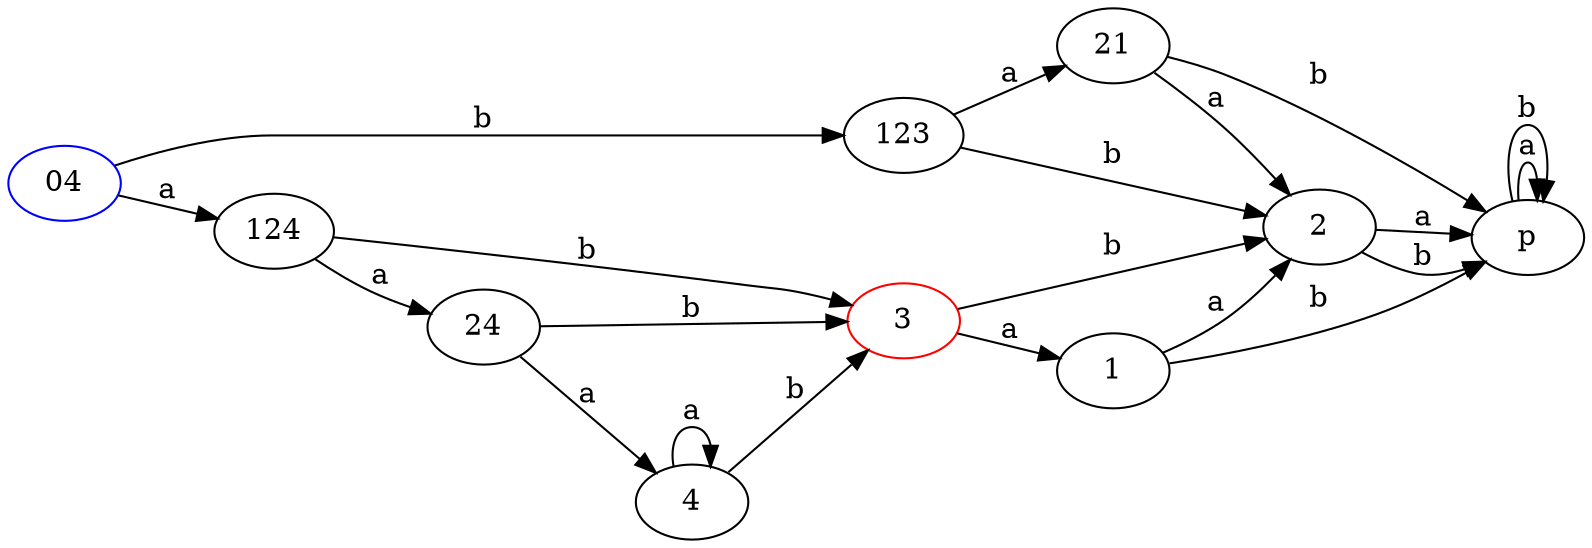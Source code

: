 digraph {
	rankdir=LR
	04 [color=blue]
	04 -> 124 [label=a]
	04 -> 123 [label=b]
	124
	124 -> 24 [label=a]
	124 -> 3 [label=b]
	123
	123 -> 21 [label=a]
	123 -> 2 [label=b]
	24
	24 -> 3 [label=b]
	24 -> 4 [label=a]
	3 [color=red]
	3 -> 1 [label=a]
	3 -> 2 [label=b]
	21
	21 -> 2 [label=a]
	21 -> p [label=b]
	2
	2 -> p [label=a]
	2 -> p [label=b]
	4
	4 -> 3 [label=b]
	4 -> 4 [label=a]
	1
	1 -> 2 [label=a]
	1 -> p [label=b]
	p
	p -> p [label=a]
	p -> p [label=b]
}
